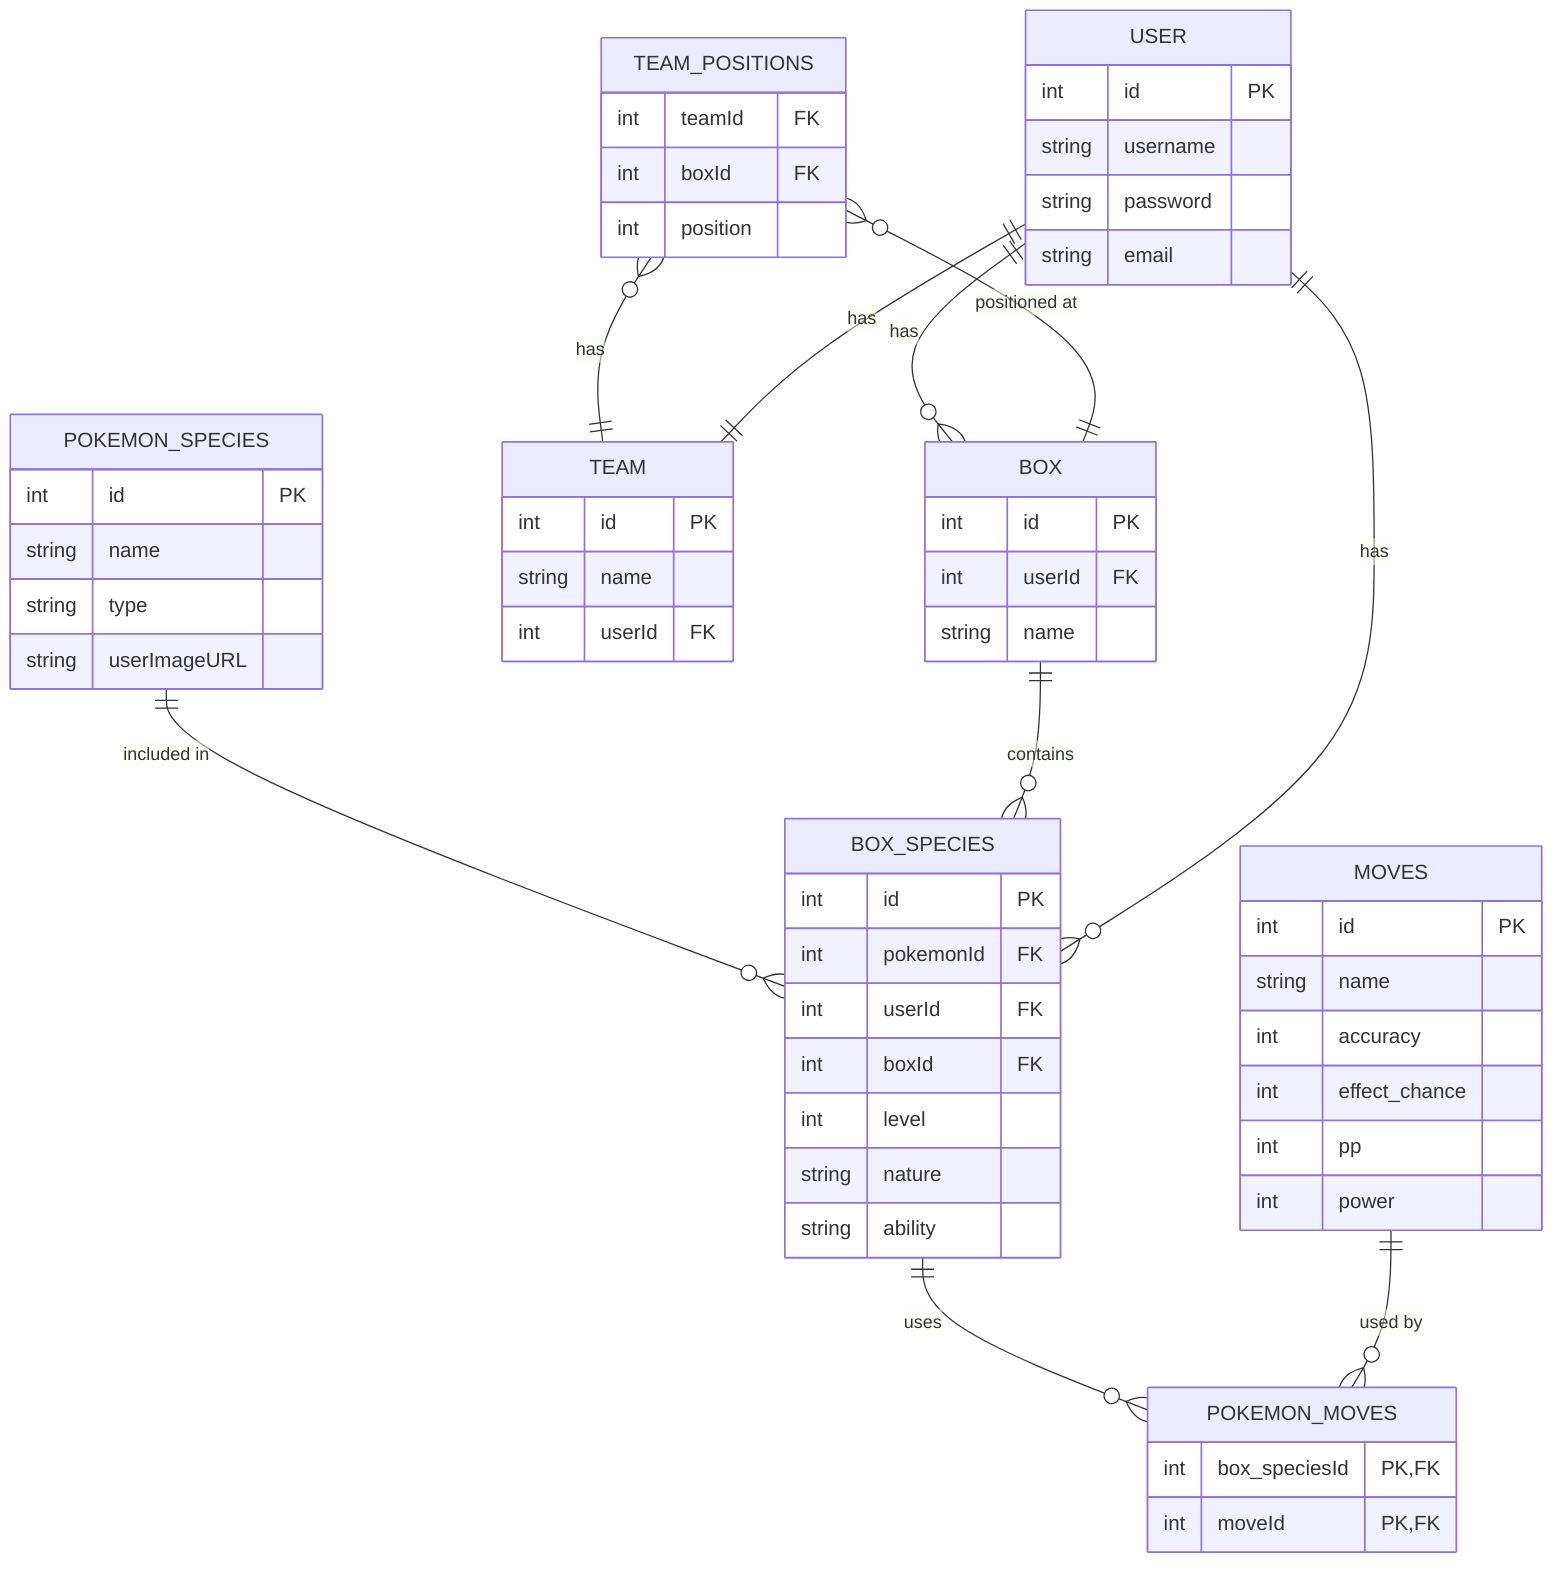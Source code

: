 erDiagram
    USER ||--o{ BOX : "has"
    TEAM_POSITIONS o{--|| TEAM: "has"
    TEAM_POSITIONS o{--|| BOX: "positioned at"
    USER||--|| TEAM:"has"
    BOX_SPECIES ||--o{ POKEMON_MOVES : "uses"
    MOVES ||--o{ POKEMON_MOVES : "used by"
    POKEMON_SPECIES ||--o{ BOX_SPECIES : "included in"
    BOX ||--o{ BOX_SPECIES : "contains"
    USER ||--o{ BOX_SPECIES : "has"

    USER {
        int id PK
        string username
        string password
        string email
    }

    POKEMON_SPECIES {
        int id PK
        string name
        string type
        string userImageURL
    }

    BOX {
        int id PK
        int userId FK
        string name
    }

    BOX_SPECIES {
        int id PK
        int pokemonId FK
        int userId FK
        int boxId FK
        int level
        string nature
        string ability
    }

    TEAM {
        int id PK
        string name
        int userId FK
    }

    TEAM_POSITIONS {
        int teamId FK
        int boxId FK
        int position
    }

    MOVES {
        int id PK
        string name 
        int accuracy
        int effect_chance
        int pp   
        int power
    }

    POKEMON_MOVES {
        int box_speciesId PK, FK
        int moveId PK, FK
    }